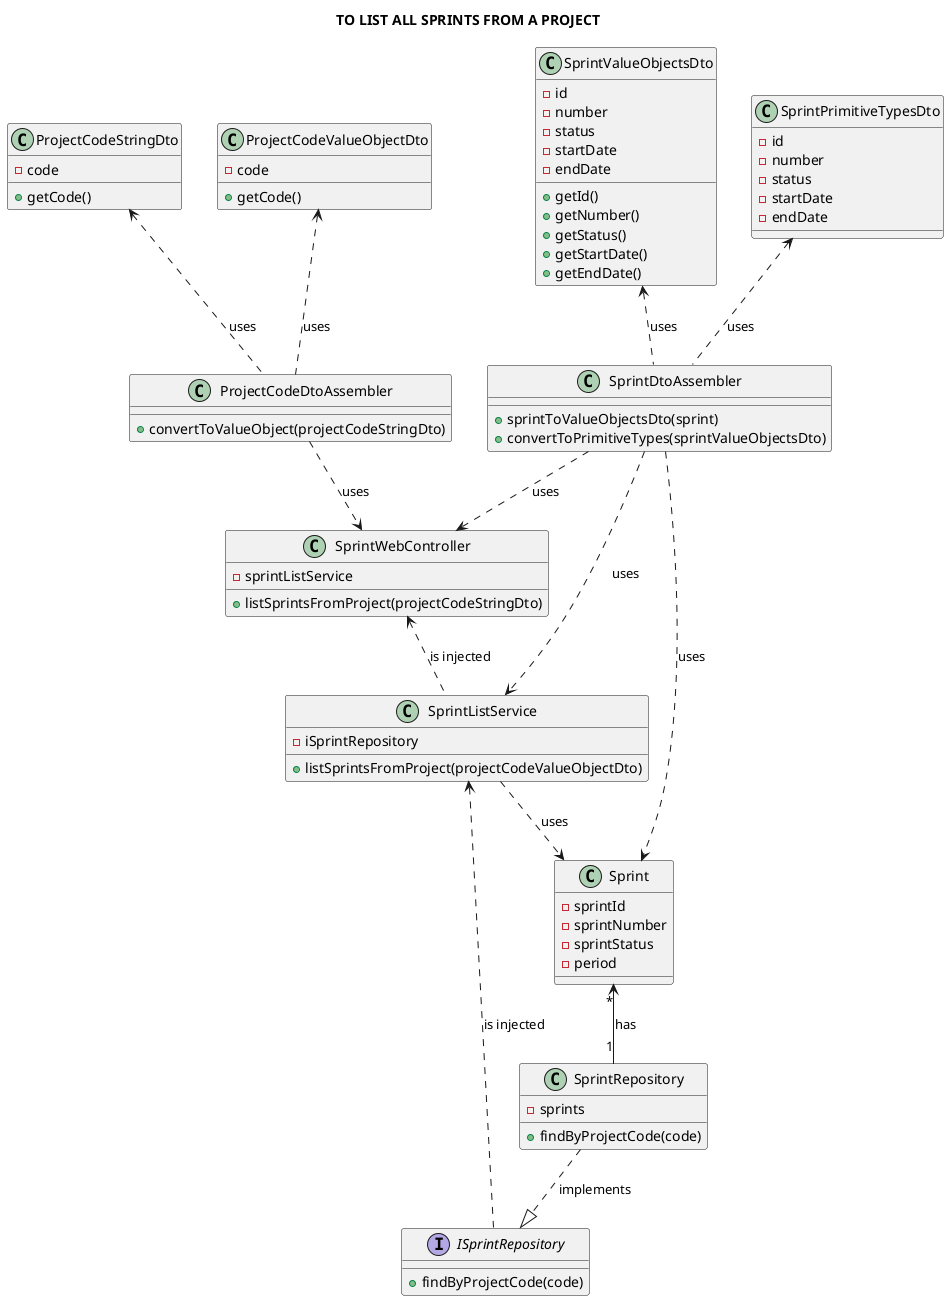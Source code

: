 @startuml

title TO LIST ALL SPRINTS FROM A PROJECT
skinparam sequenceMessageAlign center

class ProjectCodeStringDto {
-code
+getCode()
}

class ProjectCodeValueObjectDto {
-code
+getCode()
}

class ProjectCodeDtoAssembler {
+convertToValueObject(projectCodeStringDto)
}

class SprintWebController {
-sprintListService
+listSprintsFromProject(projectCodeStringDto)
}

class SprintListService {
-iSprintRepository
+listSprintsFromProject(projectCodeValueObjectDto)
}

interface ISprintRepository {
+findByProjectCode(code)
}

class SprintRepository {
-sprints
+findByProjectCode(code)
}

class SprintDtoAssembler {
+sprintToValueObjectsDto(sprint)
+convertToPrimitiveTypes(sprintValueObjectsDto)
}

class SprintValueObjectsDto {
-id
-number
-status
-startDate
-endDate
+getId()
+getNumber()
+getStatus()
+getStartDate()
+getEndDate()
}

class SprintPrimitiveTypesDto {
-id
-number
-status
-startDate
-endDate
}

class Sprint {
-sprintId
-sprintNumber
-sprintStatus
-period
}

SprintWebController <.. SprintListService: is injected
SprintListService <.. ISprintRepository: is injected
SprintRepository ..|> ISprintRepository: implements
SprintListService ..> Sprint: uses
SprintDtoAssembler ..> SprintListService: uses
SprintDtoAssembler ..> SprintWebController: uses
ProjectCodeDtoAssembler ..> SprintWebController: uses
SprintDtoAssembler ..> Sprint: uses
SprintValueObjectsDto <.. SprintDtoAssembler: uses
SprintPrimitiveTypesDto <.. SprintDtoAssembler: uses
ProjectCodeStringDto <.. ProjectCodeDtoAssembler: uses
ProjectCodeValueObjectDto <.. ProjectCodeDtoAssembler: uses
Sprint "*" <-down- "1" SprintRepository: has

@enduml